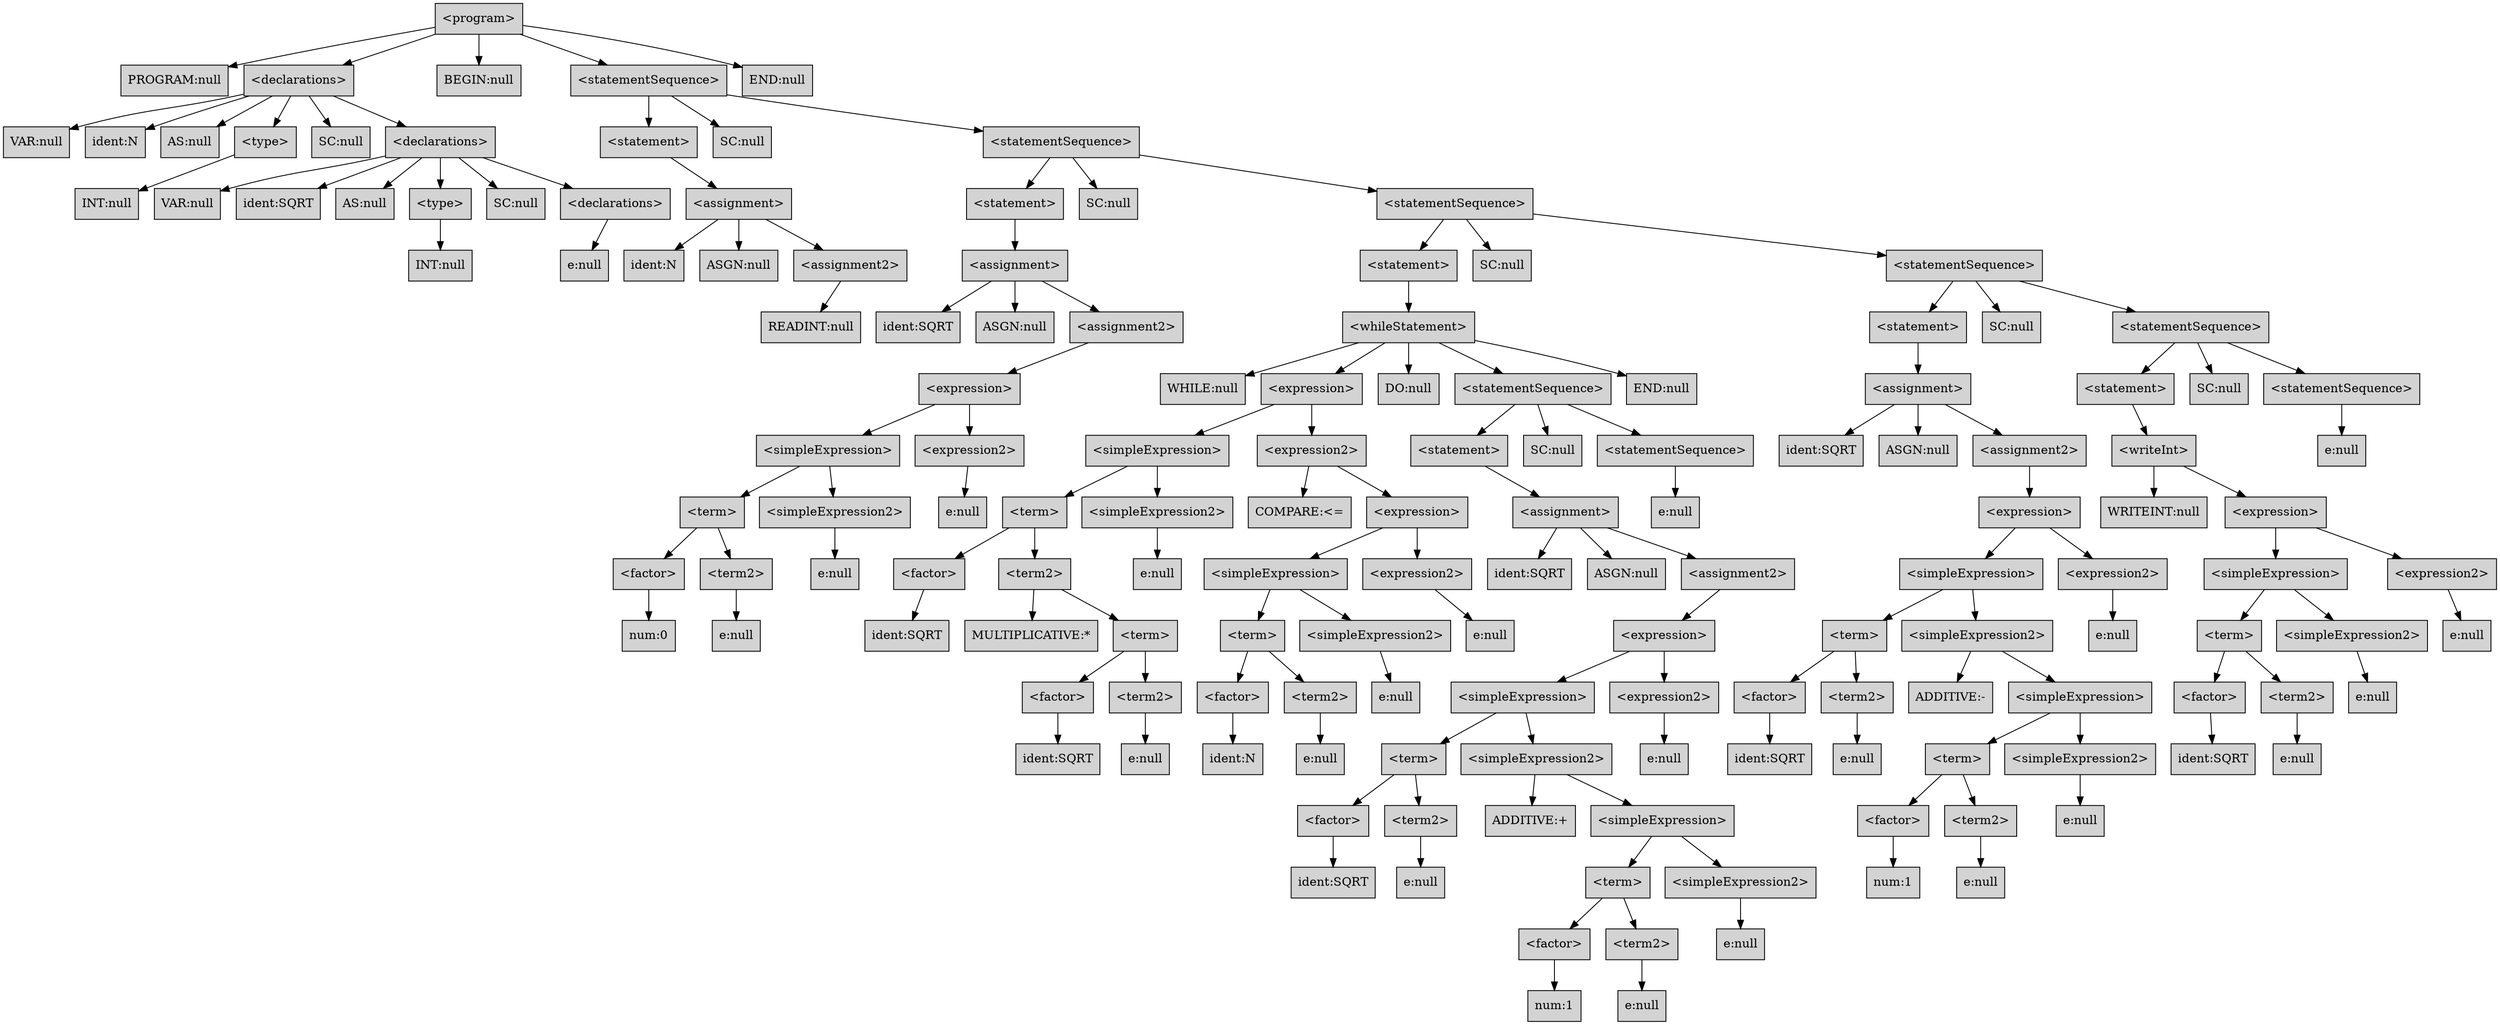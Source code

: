 digraph tl12Ast {
ordering=out;
node [shape = box, style = filled, fillcolor="white"]
n1 [label="<program>",fillcolor="/x11/lightgrey",shape=box]
n2 [label="PROGRAM:null",fillcolor="/x11/lightgrey",shape=box]
n1 -> n2
n3 [label="<declarations>",fillcolor="/x11/lightgrey",shape=box]
n1 -> n3
n4 [label="VAR:null",fillcolor="/x11/lightgrey",shape=box]
n3 -> n4
n5 [label="ident:N",fillcolor="/x11/lightgrey",shape=box]
n3 -> n5
n6 [label="AS:null",fillcolor="/x11/lightgrey",shape=box]
n3 -> n6
n7 [label="<type>",fillcolor="/x11/lightgrey",shape=box]
n3 -> n7
n8 [label="INT:null",fillcolor="/x11/lightgrey",shape=box]
n7 -> n8
n9 [label="SC:null",fillcolor="/x11/lightgrey",shape=box]
n3 -> n9
n10 [label="<declarations>",fillcolor="/x11/lightgrey",shape=box]
n3 -> n10
n11 [label="VAR:null",fillcolor="/x11/lightgrey",shape=box]
n10 -> n11
n12 [label="ident:SQRT",fillcolor="/x11/lightgrey",shape=box]
n10 -> n12
n13 [label="AS:null",fillcolor="/x11/lightgrey",shape=box]
n10 -> n13
n14 [label="<type>",fillcolor="/x11/lightgrey",shape=box]
n10 -> n14
n15 [label="INT:null",fillcolor="/x11/lightgrey",shape=box]
n14 -> n15
n16 [label="SC:null",fillcolor="/x11/lightgrey",shape=box]
n10 -> n16
n17 [label="<declarations>",fillcolor="/x11/lightgrey",shape=box]
n10 -> n17
n18 [label="e:null",fillcolor="/x11/lightgrey",shape=box]
n17 -> n18
n19 [label="BEGIN:null",fillcolor="/x11/lightgrey",shape=box]
n1 -> n19
n20 [label="<statementSequence>",fillcolor="/x11/lightgrey",shape=box]
n1 -> n20
n21 [label="<statement>",fillcolor="/x11/lightgrey",shape=box]
n20 -> n21
n22 [label="<assignment>",fillcolor="/x11/lightgrey",shape=box]
n21 -> n22
n23 [label="ident:N",fillcolor="/x11/lightgrey",shape=box]
n22 -> n23
n24 [label="ASGN:null",fillcolor="/x11/lightgrey",shape=box]
n22 -> n24
n25 [label="<assignment2>",fillcolor="/x11/lightgrey",shape=box]
n22 -> n25
n26 [label="READINT:null",fillcolor="/x11/lightgrey",shape=box]
n25 -> n26
n27 [label="SC:null",fillcolor="/x11/lightgrey",shape=box]
n20 -> n27
n28 [label="<statementSequence>",fillcolor="/x11/lightgrey",shape=box]
n20 -> n28
n29 [label="<statement>",fillcolor="/x11/lightgrey",shape=box]
n28 -> n29
n30 [label="<assignment>",fillcolor="/x11/lightgrey",shape=box]
n29 -> n30
n31 [label="ident:SQRT",fillcolor="/x11/lightgrey",shape=box]
n30 -> n31
n32 [label="ASGN:null",fillcolor="/x11/lightgrey",shape=box]
n30 -> n32
n33 [label="<assignment2>",fillcolor="/x11/lightgrey",shape=box]
n30 -> n33
n34 [label="<expression>",fillcolor="/x11/lightgrey",shape=box]
n33 -> n34
n35 [label="<simpleExpression>",fillcolor="/x11/lightgrey",shape=box]
n34 -> n35
n36 [label="<term>",fillcolor="/x11/lightgrey",shape=box]
n35 -> n36
n37 [label="<factor>",fillcolor="/x11/lightgrey",shape=box]
n36 -> n37
n38 [label="num:0",fillcolor="/x11/lightgrey",shape=box]
n37 -> n38
n39 [label="<term2>",fillcolor="/x11/lightgrey",shape=box]
n36 -> n39
n40 [label="e:null",fillcolor="/x11/lightgrey",shape=box]
n39 -> n40
n41 [label="<simpleExpression2>",fillcolor="/x11/lightgrey",shape=box]
n35 -> n41
n42 [label="e:null",fillcolor="/x11/lightgrey",shape=box]
n41 -> n42
n43 [label="<expression2>",fillcolor="/x11/lightgrey",shape=box]
n34 -> n43
n44 [label="e:null",fillcolor="/x11/lightgrey",shape=box]
n43 -> n44
n45 [label="SC:null",fillcolor="/x11/lightgrey",shape=box]
n28 -> n45
n46 [label="<statementSequence>",fillcolor="/x11/lightgrey",shape=box]
n28 -> n46
n47 [label="<statement>",fillcolor="/x11/lightgrey",shape=box]
n46 -> n47
n48 [label="<whileStatement>",fillcolor="/x11/lightgrey",shape=box]
n47 -> n48
n49 [label="WHILE:null",fillcolor="/x11/lightgrey",shape=box]
n48 -> n49
n50 [label="<expression>",fillcolor="/x11/lightgrey",shape=box]
n48 -> n50
n51 [label="<simpleExpression>",fillcolor="/x11/lightgrey",shape=box]
n50 -> n51
n52 [label="<term>",fillcolor="/x11/lightgrey",shape=box]
n51 -> n52
n53 [label="<factor>",fillcolor="/x11/lightgrey",shape=box]
n52 -> n53
n54 [label="ident:SQRT",fillcolor="/x11/lightgrey",shape=box]
n53 -> n54
n55 [label="<term2>",fillcolor="/x11/lightgrey",shape=box]
n52 -> n55
n56 [label="MULTIPLICATIVE:*",fillcolor="/x11/lightgrey",shape=box]
n55 -> n56
n57 [label="<term>",fillcolor="/x11/lightgrey",shape=box]
n55 -> n57
n58 [label="<factor>",fillcolor="/x11/lightgrey",shape=box]
n57 -> n58
n59 [label="ident:SQRT",fillcolor="/x11/lightgrey",shape=box]
n58 -> n59
n60 [label="<term2>",fillcolor="/x11/lightgrey",shape=box]
n57 -> n60
n61 [label="e:null",fillcolor="/x11/lightgrey",shape=box]
n60 -> n61
n62 [label="<simpleExpression2>",fillcolor="/x11/lightgrey",shape=box]
n51 -> n62
n63 [label="e:null",fillcolor="/x11/lightgrey",shape=box]
n62 -> n63
n64 [label="<expression2>",fillcolor="/x11/lightgrey",shape=box]
n50 -> n64
n65 [label="COMPARE:<=",fillcolor="/x11/lightgrey",shape=box]
n64 -> n65
n66 [label="<expression>",fillcolor="/x11/lightgrey",shape=box]
n64 -> n66
n67 [label="<simpleExpression>",fillcolor="/x11/lightgrey",shape=box]
n66 -> n67
n68 [label="<term>",fillcolor="/x11/lightgrey",shape=box]
n67 -> n68
n69 [label="<factor>",fillcolor="/x11/lightgrey",shape=box]
n68 -> n69
n70 [label="ident:N",fillcolor="/x11/lightgrey",shape=box]
n69 -> n70
n71 [label="<term2>",fillcolor="/x11/lightgrey",shape=box]
n68 -> n71
n72 [label="e:null",fillcolor="/x11/lightgrey",shape=box]
n71 -> n72
n73 [label="<simpleExpression2>",fillcolor="/x11/lightgrey",shape=box]
n67 -> n73
n74 [label="e:null",fillcolor="/x11/lightgrey",shape=box]
n73 -> n74
n75 [label="<expression2>",fillcolor="/x11/lightgrey",shape=box]
n66 -> n75
n76 [label="e:null",fillcolor="/x11/lightgrey",shape=box]
n75 -> n76
n77 [label="DO:null",fillcolor="/x11/lightgrey",shape=box]
n48 -> n77
n78 [label="<statementSequence>",fillcolor="/x11/lightgrey",shape=box]
n48 -> n78
n79 [label="<statement>",fillcolor="/x11/lightgrey",shape=box]
n78 -> n79
n80 [label="<assignment>",fillcolor="/x11/lightgrey",shape=box]
n79 -> n80
n81 [label="ident:SQRT",fillcolor="/x11/lightgrey",shape=box]
n80 -> n81
n82 [label="ASGN:null",fillcolor="/x11/lightgrey",shape=box]
n80 -> n82
n83 [label="<assignment2>",fillcolor="/x11/lightgrey",shape=box]
n80 -> n83
n84 [label="<expression>",fillcolor="/x11/lightgrey",shape=box]
n83 -> n84
n85 [label="<simpleExpression>",fillcolor="/x11/lightgrey",shape=box]
n84 -> n85
n86 [label="<term>",fillcolor="/x11/lightgrey",shape=box]
n85 -> n86
n87 [label="<factor>",fillcolor="/x11/lightgrey",shape=box]
n86 -> n87
n88 [label="ident:SQRT",fillcolor="/x11/lightgrey",shape=box]
n87 -> n88
n89 [label="<term2>",fillcolor="/x11/lightgrey",shape=box]
n86 -> n89
n90 [label="e:null",fillcolor="/x11/lightgrey",shape=box]
n89 -> n90
n91 [label="<simpleExpression2>",fillcolor="/x11/lightgrey",shape=box]
n85 -> n91
n92 [label="ADDITIVE:+",fillcolor="/x11/lightgrey",shape=box]
n91 -> n92
n93 [label="<simpleExpression>",fillcolor="/x11/lightgrey",shape=box]
n91 -> n93
n94 [label="<term>",fillcolor="/x11/lightgrey",shape=box]
n93 -> n94
n95 [label="<factor>",fillcolor="/x11/lightgrey",shape=box]
n94 -> n95
n96 [label="num:1",fillcolor="/x11/lightgrey",shape=box]
n95 -> n96
n97 [label="<term2>",fillcolor="/x11/lightgrey",shape=box]
n94 -> n97
n98 [label="e:null",fillcolor="/x11/lightgrey",shape=box]
n97 -> n98
n99 [label="<simpleExpression2>",fillcolor="/x11/lightgrey",shape=box]
n93 -> n99
n100 [label="e:null",fillcolor="/x11/lightgrey",shape=box]
n99 -> n100
n101 [label="<expression2>",fillcolor="/x11/lightgrey",shape=box]
n84 -> n101
n102 [label="e:null",fillcolor="/x11/lightgrey",shape=box]
n101 -> n102
n103 [label="SC:null",fillcolor="/x11/lightgrey",shape=box]
n78 -> n103
n104 [label="<statementSequence>",fillcolor="/x11/lightgrey",shape=box]
n78 -> n104
n105 [label="e:null",fillcolor="/x11/lightgrey",shape=box]
n104 -> n105
n106 [label="END:null",fillcolor="/x11/lightgrey",shape=box]
n48 -> n106
n107 [label="SC:null",fillcolor="/x11/lightgrey",shape=box]
n46 -> n107
n108 [label="<statementSequence>",fillcolor="/x11/lightgrey",shape=box]
n46 -> n108
n109 [label="<statement>",fillcolor="/x11/lightgrey",shape=box]
n108 -> n109
n110 [label="<assignment>",fillcolor="/x11/lightgrey",shape=box]
n109 -> n110
n111 [label="ident:SQRT",fillcolor="/x11/lightgrey",shape=box]
n110 -> n111
n112 [label="ASGN:null",fillcolor="/x11/lightgrey",shape=box]
n110 -> n112
n113 [label="<assignment2>",fillcolor="/x11/lightgrey",shape=box]
n110 -> n113
n114 [label="<expression>",fillcolor="/x11/lightgrey",shape=box]
n113 -> n114
n115 [label="<simpleExpression>",fillcolor="/x11/lightgrey",shape=box]
n114 -> n115
n116 [label="<term>",fillcolor="/x11/lightgrey",shape=box]
n115 -> n116
n117 [label="<factor>",fillcolor="/x11/lightgrey",shape=box]
n116 -> n117
n118 [label="ident:SQRT",fillcolor="/x11/lightgrey",shape=box]
n117 -> n118
n119 [label="<term2>",fillcolor="/x11/lightgrey",shape=box]
n116 -> n119
n120 [label="e:null",fillcolor="/x11/lightgrey",shape=box]
n119 -> n120
n121 [label="<simpleExpression2>",fillcolor="/x11/lightgrey",shape=box]
n115 -> n121
n122 [label="ADDITIVE:-",fillcolor="/x11/lightgrey",shape=box]
n121 -> n122
n123 [label="<simpleExpression>",fillcolor="/x11/lightgrey",shape=box]
n121 -> n123
n124 [label="<term>",fillcolor="/x11/lightgrey",shape=box]
n123 -> n124
n125 [label="<factor>",fillcolor="/x11/lightgrey",shape=box]
n124 -> n125
n126 [label="num:1",fillcolor="/x11/lightgrey",shape=box]
n125 -> n126
n127 [label="<term2>",fillcolor="/x11/lightgrey",shape=box]
n124 -> n127
n128 [label="e:null",fillcolor="/x11/lightgrey",shape=box]
n127 -> n128
n129 [label="<simpleExpression2>",fillcolor="/x11/lightgrey",shape=box]
n123 -> n129
n130 [label="e:null",fillcolor="/x11/lightgrey",shape=box]
n129 -> n130
n131 [label="<expression2>",fillcolor="/x11/lightgrey",shape=box]
n114 -> n131
n132 [label="e:null",fillcolor="/x11/lightgrey",shape=box]
n131 -> n132
n133 [label="SC:null",fillcolor="/x11/lightgrey",shape=box]
n108 -> n133
n134 [label="<statementSequence>",fillcolor="/x11/lightgrey",shape=box]
n108 -> n134
n135 [label="<statement>",fillcolor="/x11/lightgrey",shape=box]
n134 -> n135
n136 [label="<writeInt>",fillcolor="/x11/lightgrey",shape=box]
n135 -> n136
n137 [label="WRITEINT:null",fillcolor="/x11/lightgrey",shape=box]
n136 -> n137
n138 [label="<expression>",fillcolor="/x11/lightgrey",shape=box]
n136 -> n138
n139 [label="<simpleExpression>",fillcolor="/x11/lightgrey",shape=box]
n138 -> n139
n140 [label="<term>",fillcolor="/x11/lightgrey",shape=box]
n139 -> n140
n141 [label="<factor>",fillcolor="/x11/lightgrey",shape=box]
n140 -> n141
n142 [label="ident:SQRT",fillcolor="/x11/lightgrey",shape=box]
n141 -> n142
n143 [label="<term2>",fillcolor="/x11/lightgrey",shape=box]
n140 -> n143
n144 [label="e:null",fillcolor="/x11/lightgrey",shape=box]
n143 -> n144
n145 [label="<simpleExpression2>",fillcolor="/x11/lightgrey",shape=box]
n139 -> n145
n146 [label="e:null",fillcolor="/x11/lightgrey",shape=box]
n145 -> n146
n147 [label="<expression2>",fillcolor="/x11/lightgrey",shape=box]
n138 -> n147
n148 [label="e:null",fillcolor="/x11/lightgrey",shape=box]
n147 -> n148
n149 [label="SC:null",fillcolor="/x11/lightgrey",shape=box]
n134 -> n149
n150 [label="<statementSequence>",fillcolor="/x11/lightgrey",shape=box]
n134 -> n150
n151 [label="e:null",fillcolor="/x11/lightgrey",shape=box]
n150 -> n151
n152 [label="END:null",fillcolor="/x11/lightgrey",shape=box]
n1 -> n152

}
